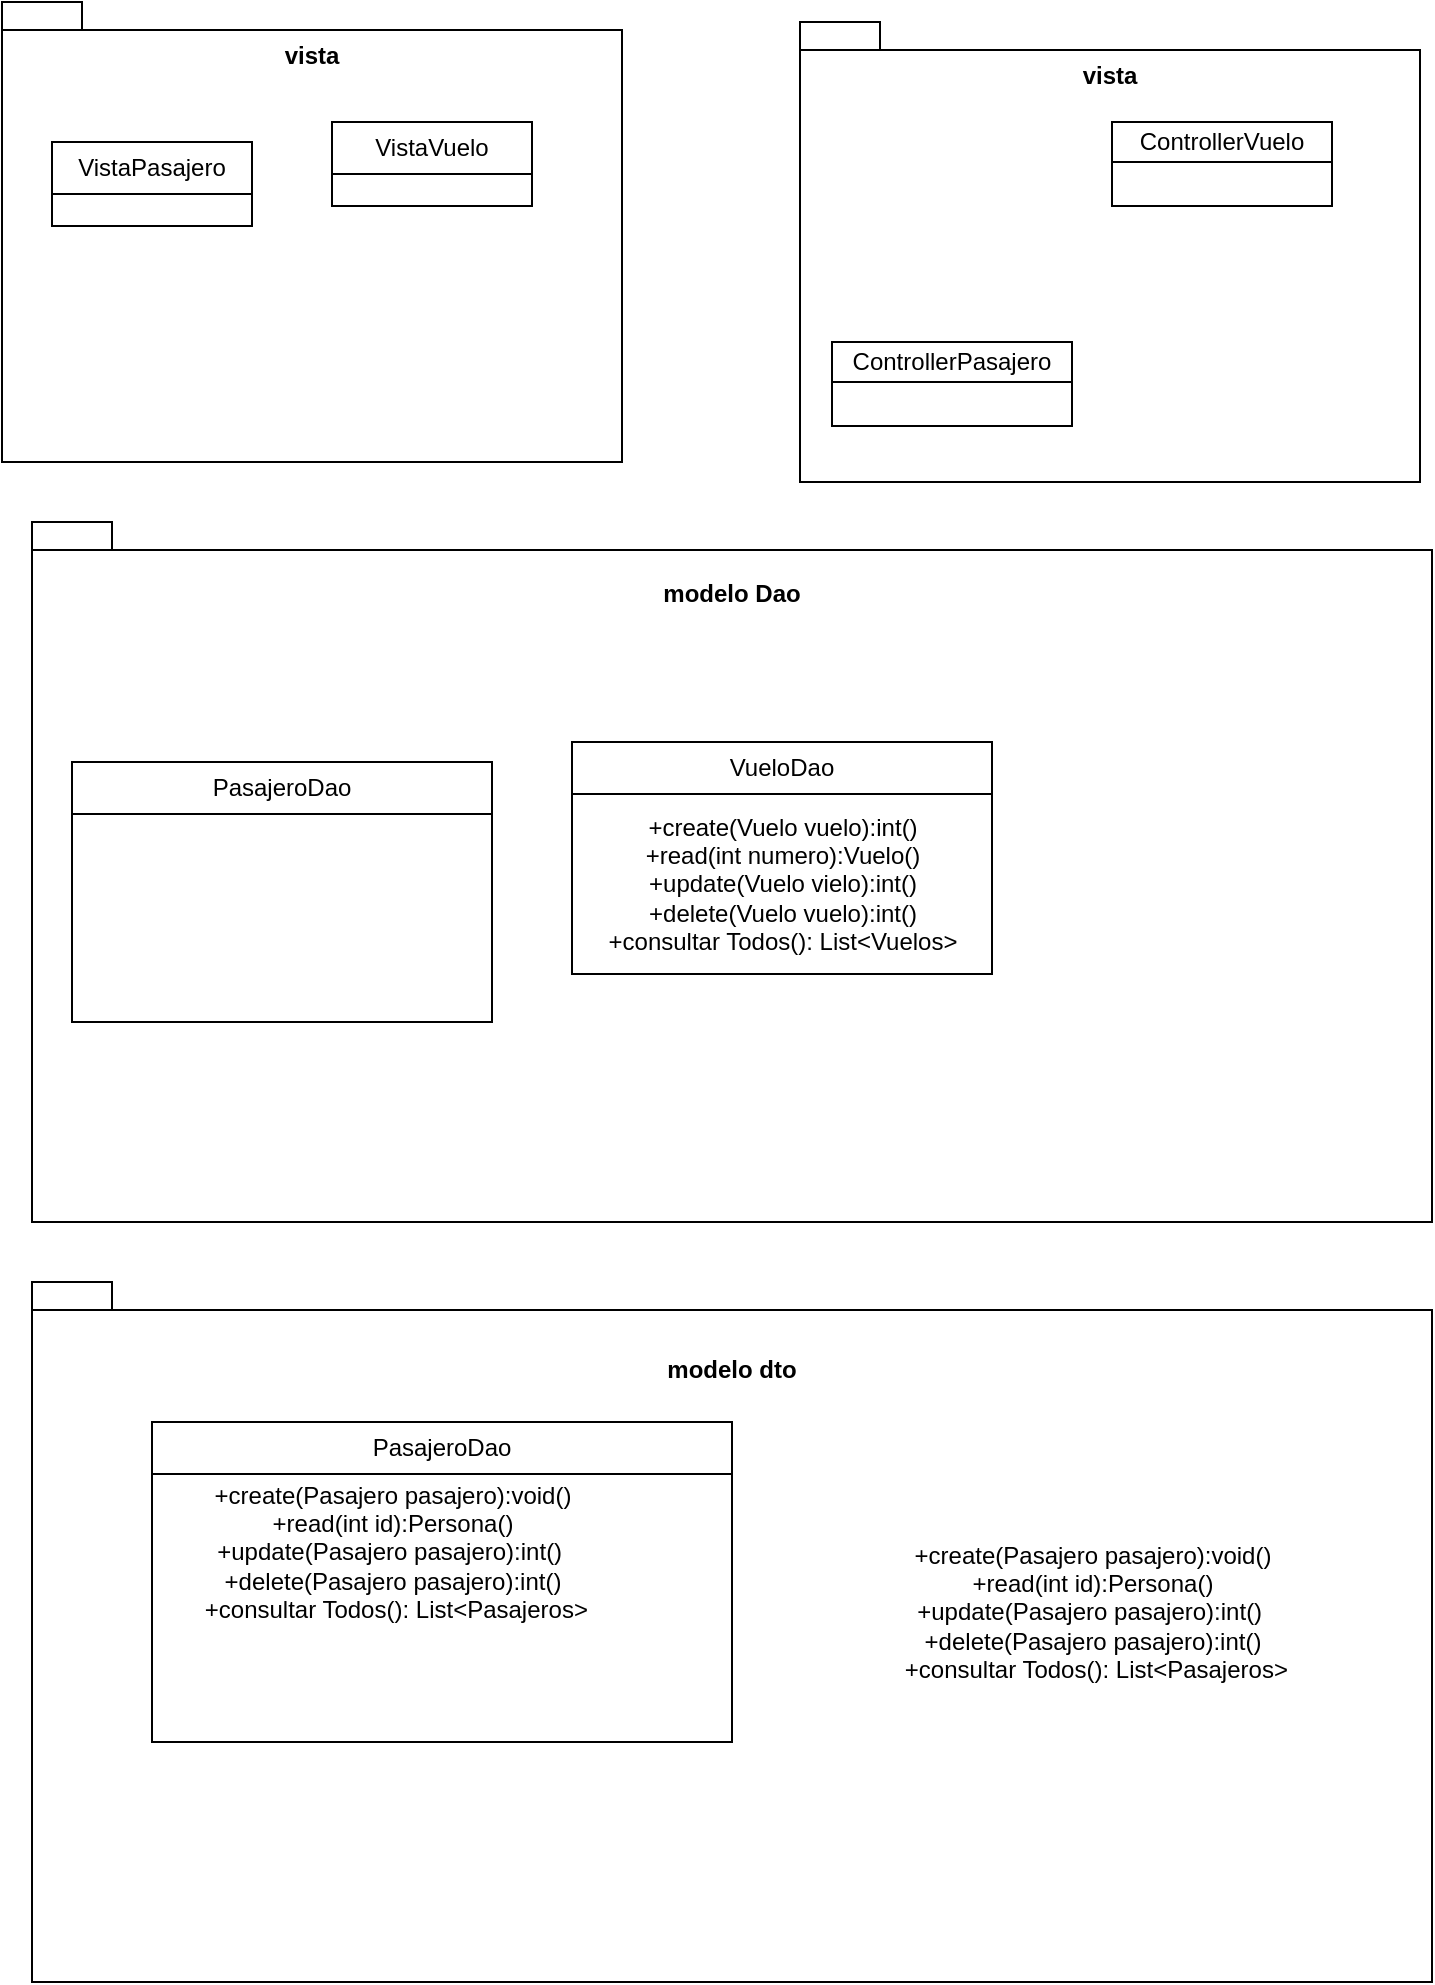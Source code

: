 <mxfile version="24.8.4">
  <diagram name="Página-1" id="D2b43SD90iTzMDB2sd6u">
    <mxGraphModel dx="930" dy="719" grid="1" gridSize="10" guides="1" tooltips="1" connect="1" arrows="1" fold="1" page="1" pageScale="1" pageWidth="827" pageHeight="1169" math="0" shadow="0">
      <root>
        <mxCell id="0" />
        <mxCell id="1" parent="0" />
        <mxCell id="MU1d6jEA0dqG21eY0ADC-1" value="vista&lt;div&gt;&lt;br&gt;&lt;/div&gt;&lt;div&gt;&lt;br&gt;&lt;/div&gt;&lt;div&gt;&lt;br&gt;&lt;/div&gt;&lt;div&gt;&lt;br&gt;&lt;/div&gt;&lt;div&gt;&lt;br&gt;&lt;/div&gt;&lt;div&gt;&lt;br&gt;&lt;/div&gt;&lt;div&gt;&lt;br&gt;&lt;/div&gt;&lt;div&gt;&lt;br&gt;&lt;/div&gt;&lt;div&gt;&lt;br&gt;&lt;/div&gt;&lt;div&gt;&lt;br&gt;&lt;/div&gt;&lt;div&gt;&lt;br&gt;&lt;/div&gt;&lt;div&gt;&lt;br&gt;&lt;/div&gt;&lt;div&gt;&lt;br&gt;&lt;/div&gt;" style="shape=folder;fontStyle=1;spacingTop=10;tabWidth=40;tabHeight=14;tabPosition=left;html=1;whiteSpace=wrap;" vertex="1" parent="1">
          <mxGeometry x="15" width="310" height="230" as="geometry" />
        </mxCell>
        <mxCell id="MU1d6jEA0dqG21eY0ADC-3" value="VistaPasajero" style="swimlane;fontStyle=0;childLayout=stackLayout;horizontal=1;startSize=26;fillColor=none;horizontalStack=0;resizeParent=1;resizeParentMax=0;resizeLast=0;collapsible=1;marginBottom=0;whiteSpace=wrap;html=1;" vertex="1" parent="1">
          <mxGeometry x="40" y="70" width="100" height="42" as="geometry" />
        </mxCell>
        <mxCell id="MU1d6jEA0dqG21eY0ADC-7" value="VistaVuelo" style="swimlane;fontStyle=0;childLayout=stackLayout;horizontal=1;startSize=26;fillColor=none;horizontalStack=0;resizeParent=1;resizeParentMax=0;resizeLast=0;collapsible=1;marginBottom=0;whiteSpace=wrap;html=1;" vertex="1" parent="1">
          <mxGeometry x="180" y="60" width="100" height="42" as="geometry" />
        </mxCell>
        <mxCell id="MU1d6jEA0dqG21eY0ADC-9" style="edgeStyle=orthogonalEdgeStyle;rounded=0;orthogonalLoop=1;jettySize=auto;html=1;exitX=0.5;exitY=1;exitDx=0;exitDy=0;exitPerimeter=0;" edge="1" parent="1" source="MU1d6jEA0dqG21eY0ADC-1" target="MU1d6jEA0dqG21eY0ADC-1">
          <mxGeometry relative="1" as="geometry" />
        </mxCell>
        <mxCell id="MU1d6jEA0dqG21eY0ADC-10" value="vista&lt;div&gt;&lt;br&gt;&lt;/div&gt;&lt;div&gt;&lt;br&gt;&lt;/div&gt;&lt;div&gt;&lt;br&gt;&lt;/div&gt;&lt;div&gt;&lt;br&gt;&lt;/div&gt;&lt;div&gt;&lt;br&gt;&lt;/div&gt;&lt;div&gt;&lt;br&gt;&lt;/div&gt;&lt;div&gt;&lt;br&gt;&lt;/div&gt;&lt;div&gt;&lt;br&gt;&lt;/div&gt;&lt;div&gt;&lt;br&gt;&lt;/div&gt;&lt;div&gt;&lt;br&gt;&lt;/div&gt;&lt;div&gt;&lt;br&gt;&lt;/div&gt;&lt;div&gt;&lt;br&gt;&lt;/div&gt;&lt;div&gt;&lt;br&gt;&lt;/div&gt;" style="shape=folder;fontStyle=1;spacingTop=10;tabWidth=40;tabHeight=14;tabPosition=left;html=1;whiteSpace=wrap;" vertex="1" parent="1">
          <mxGeometry x="414" y="10" width="310" height="230" as="geometry" />
        </mxCell>
        <mxCell id="MU1d6jEA0dqG21eY0ADC-11" value="ControllerPasajero" style="swimlane;fontStyle=0;childLayout=stackLayout;horizontal=1;startSize=20;fillColor=none;horizontalStack=0;resizeParent=1;resizeParentMax=0;resizeLast=0;collapsible=1;marginBottom=0;whiteSpace=wrap;html=1;" vertex="1" parent="1">
          <mxGeometry x="430" y="170" width="120" height="42" as="geometry" />
        </mxCell>
        <mxCell id="MU1d6jEA0dqG21eY0ADC-13" value="ControllerVuelo" style="swimlane;fontStyle=0;childLayout=stackLayout;horizontal=1;startSize=20;fillColor=none;horizontalStack=0;resizeParent=1;resizeParentMax=0;resizeLast=0;collapsible=1;marginBottom=0;whiteSpace=wrap;html=1;" vertex="1" parent="1">
          <mxGeometry x="570" y="60" width="110" height="42" as="geometry" />
        </mxCell>
        <mxCell id="MU1d6jEA0dqG21eY0ADC-14" value="&lt;div&gt;modelo Dao&lt;/div&gt;&lt;div&gt;&lt;br&gt;&lt;/div&gt;&lt;div&gt;&lt;br&gt;&lt;/div&gt;&lt;div&gt;&lt;br&gt;&lt;/div&gt;&lt;div&gt;&lt;br&gt;&lt;/div&gt;&lt;div&gt;&lt;br&gt;&lt;/div&gt;&lt;div&gt;&lt;br&gt;&lt;/div&gt;&lt;div&gt;&lt;br&gt;&lt;/div&gt;&lt;div&gt;&lt;br&gt;&lt;/div&gt;&lt;div&gt;&lt;br&gt;&lt;/div&gt;&lt;div&gt;&lt;br&gt;&lt;/div&gt;&lt;div&gt;&lt;br&gt;&lt;/div&gt;&lt;div&gt;&lt;br&gt;&lt;/div&gt;&lt;div&gt;&lt;br&gt;&lt;/div&gt;&lt;div&gt;&lt;br&gt;&lt;/div&gt;&lt;div&gt;&lt;br&gt;&lt;/div&gt;&lt;div&gt;&lt;br&gt;&lt;/div&gt;&lt;div&gt;&lt;br&gt;&lt;/div&gt;&lt;div&gt;&lt;br&gt;&lt;/div&gt;&lt;div&gt;&lt;br&gt;&lt;/div&gt;&lt;div&gt;&lt;br&gt;&lt;/div&gt;" style="shape=folder;fontStyle=1;spacingTop=10;tabWidth=40;tabHeight=14;tabPosition=left;html=1;whiteSpace=wrap;" vertex="1" parent="1">
          <mxGeometry x="30" y="260" width="700" height="350" as="geometry" />
        </mxCell>
        <mxCell id="MU1d6jEA0dqG21eY0ADC-15" value="PasajeroDao" style="swimlane;fontStyle=0;childLayout=stackLayout;horizontal=1;startSize=26;fillColor=none;horizontalStack=0;resizeParent=1;resizeParentMax=0;resizeLast=0;collapsible=1;marginBottom=0;whiteSpace=wrap;html=1;" vertex="1" parent="1">
          <mxGeometry x="50" y="380" width="210" height="130" as="geometry" />
        </mxCell>
        <mxCell id="MU1d6jEA0dqG21eY0ADC-17" value="VueloDao" style="swimlane;fontStyle=0;childLayout=stackLayout;horizontal=1;startSize=26;fillColor=none;horizontalStack=0;resizeParent=1;resizeParentMax=0;resizeLast=0;collapsible=1;marginBottom=0;whiteSpace=wrap;html=1;" vertex="1" parent="1">
          <mxGeometry x="300" y="370" width="210" height="116" as="geometry" />
        </mxCell>
        <mxCell id="MU1d6jEA0dqG21eY0ADC-18" value="&lt;div&gt;+create(Vuelo vuelo):int()&lt;/div&gt;&lt;div&gt;+read(int numero):Vuelo()&lt;/div&gt;&lt;div&gt;+update(Vuelo vielo):int()&lt;/div&gt;&lt;div&gt;+delete(Vuelo vuelo):int()&lt;/div&gt;&lt;div&gt;+consultar Todos(): List&amp;lt;Vuelos&amp;gt;&lt;/div&gt;" style="text;html=1;align=center;verticalAlign=middle;resizable=0;points=[];autosize=1;strokeColor=none;fillColor=none;" vertex="1" parent="MU1d6jEA0dqG21eY0ADC-17">
          <mxGeometry y="26" width="210" height="90" as="geometry" />
        </mxCell>
        <mxCell id="MU1d6jEA0dqG21eY0ADC-19" value="&lt;div&gt;modelo dto&lt;/div&gt;&lt;div&gt;&lt;br&gt;&lt;/div&gt;&lt;div&gt;&lt;br&gt;&lt;/div&gt;&lt;div&gt;&lt;br&gt;&lt;/div&gt;&lt;div&gt;&lt;br&gt;&lt;/div&gt;&lt;div&gt;&lt;br&gt;&lt;/div&gt;&lt;div&gt;&lt;br&gt;&lt;/div&gt;&lt;div&gt;&lt;br&gt;&lt;/div&gt;&lt;div&gt;&lt;br&gt;&lt;/div&gt;&lt;div&gt;&lt;br&gt;&lt;/div&gt;&lt;div&gt;&lt;br&gt;&lt;/div&gt;&lt;div&gt;&lt;br&gt;&lt;/div&gt;&lt;div&gt;&lt;br&gt;&lt;/div&gt;&lt;div&gt;&lt;br&gt;&lt;/div&gt;&lt;div&gt;&lt;br&gt;&lt;/div&gt;&lt;div&gt;&lt;br&gt;&lt;/div&gt;&lt;div&gt;&lt;br&gt;&lt;/div&gt;&lt;div&gt;&lt;br&gt;&lt;/div&gt;&lt;div&gt;&lt;br&gt;&lt;/div&gt;&lt;div&gt;&lt;br&gt;&lt;/div&gt;" style="shape=folder;fontStyle=1;spacingTop=10;tabWidth=40;tabHeight=14;tabPosition=left;html=1;whiteSpace=wrap;" vertex="1" parent="1">
          <mxGeometry x="30" y="640" width="700" height="350" as="geometry" />
        </mxCell>
        <mxCell id="MU1d6jEA0dqG21eY0ADC-20" value="+create(Pasajero pasajero):void()&lt;div&gt;&amp;nbsp;+read(int id):Persona()&amp;nbsp;&lt;/div&gt;&lt;div&gt;+update(Pasajero pasajero):int()&amp;nbsp;&lt;/div&gt;&lt;div&gt;+delete(Pasajero pasajero):int()&lt;/div&gt;&lt;div&gt;&amp;nbsp;+consultar Todos(): List&amp;lt;Pasajeros&amp;gt;&lt;/div&gt;" style="text;html=1;align=center;verticalAlign=middle;resizable=0;points=[];autosize=1;strokeColor=none;fillColor=none;" vertex="1" parent="1">
          <mxGeometry x="100" y="730" width="220" height="90" as="geometry" />
        </mxCell>
        <mxCell id="MU1d6jEA0dqG21eY0ADC-21" value="PasajeroDao" style="swimlane;fontStyle=0;childLayout=stackLayout;horizontal=1;startSize=26;fillColor=none;horizontalStack=0;resizeParent=1;resizeParentMax=0;resizeLast=0;collapsible=1;marginBottom=0;whiteSpace=wrap;html=1;" vertex="1" parent="1">
          <mxGeometry x="90" y="710" width="290" height="160" as="geometry" />
        </mxCell>
        <mxCell id="MU1d6jEA0dqG21eY0ADC-16" value="+create(Pasajero pasajero):void()&lt;div&gt;&amp;nbsp;+read(int id):Persona()&amp;nbsp;&lt;/div&gt;&lt;div&gt;+update(Pasajero pasajero):int()&amp;nbsp;&lt;/div&gt;&lt;div&gt;+delete(Pasajero pasajero):int()&lt;/div&gt;&lt;div&gt;&amp;nbsp;+consultar Todos(): List&amp;lt;Pasajeros&amp;gt;&lt;/div&gt;" style="text;html=1;align=center;verticalAlign=middle;resizable=0;points=[];autosize=1;strokeColor=none;fillColor=none;" vertex="1" parent="1">
          <mxGeometry x="450" y="760" width="220" height="90" as="geometry" />
        </mxCell>
      </root>
    </mxGraphModel>
  </diagram>
</mxfile>
